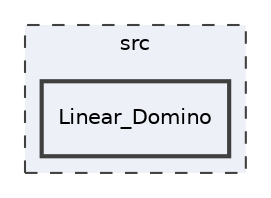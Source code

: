 digraph "/mnt/c/Users/andre/CLionProjects/domino_lineare/src/Linear_Domino"
{
 // LATEX_PDF_SIZE
  edge [fontname="Helvetica",fontsize="10",labelfontname="Helvetica",labelfontsize="10"];
  node [fontname="Helvetica",fontsize="10",shape=record];
  compound=true
  subgraph clusterdir_68267d1309a1af8e8297ef4c3efbcdba {
    graph [ bgcolor="#edf0f7", pencolor="grey25", style="filled,dashed,", label="src", fontname="Helvetica", fontsize="10", URL="dir_68267d1309a1af8e8297ef4c3efbcdba.html"]
  dir_c1bea2c7df62b480cf1ca929a80e0953 [shape=box, label="Linear_Domino", style="filled,bold,", fillcolor="#edf0f7", color="grey25", URL="dir_c1bea2c7df62b480cf1ca929a80e0953.html"];
  }
}
